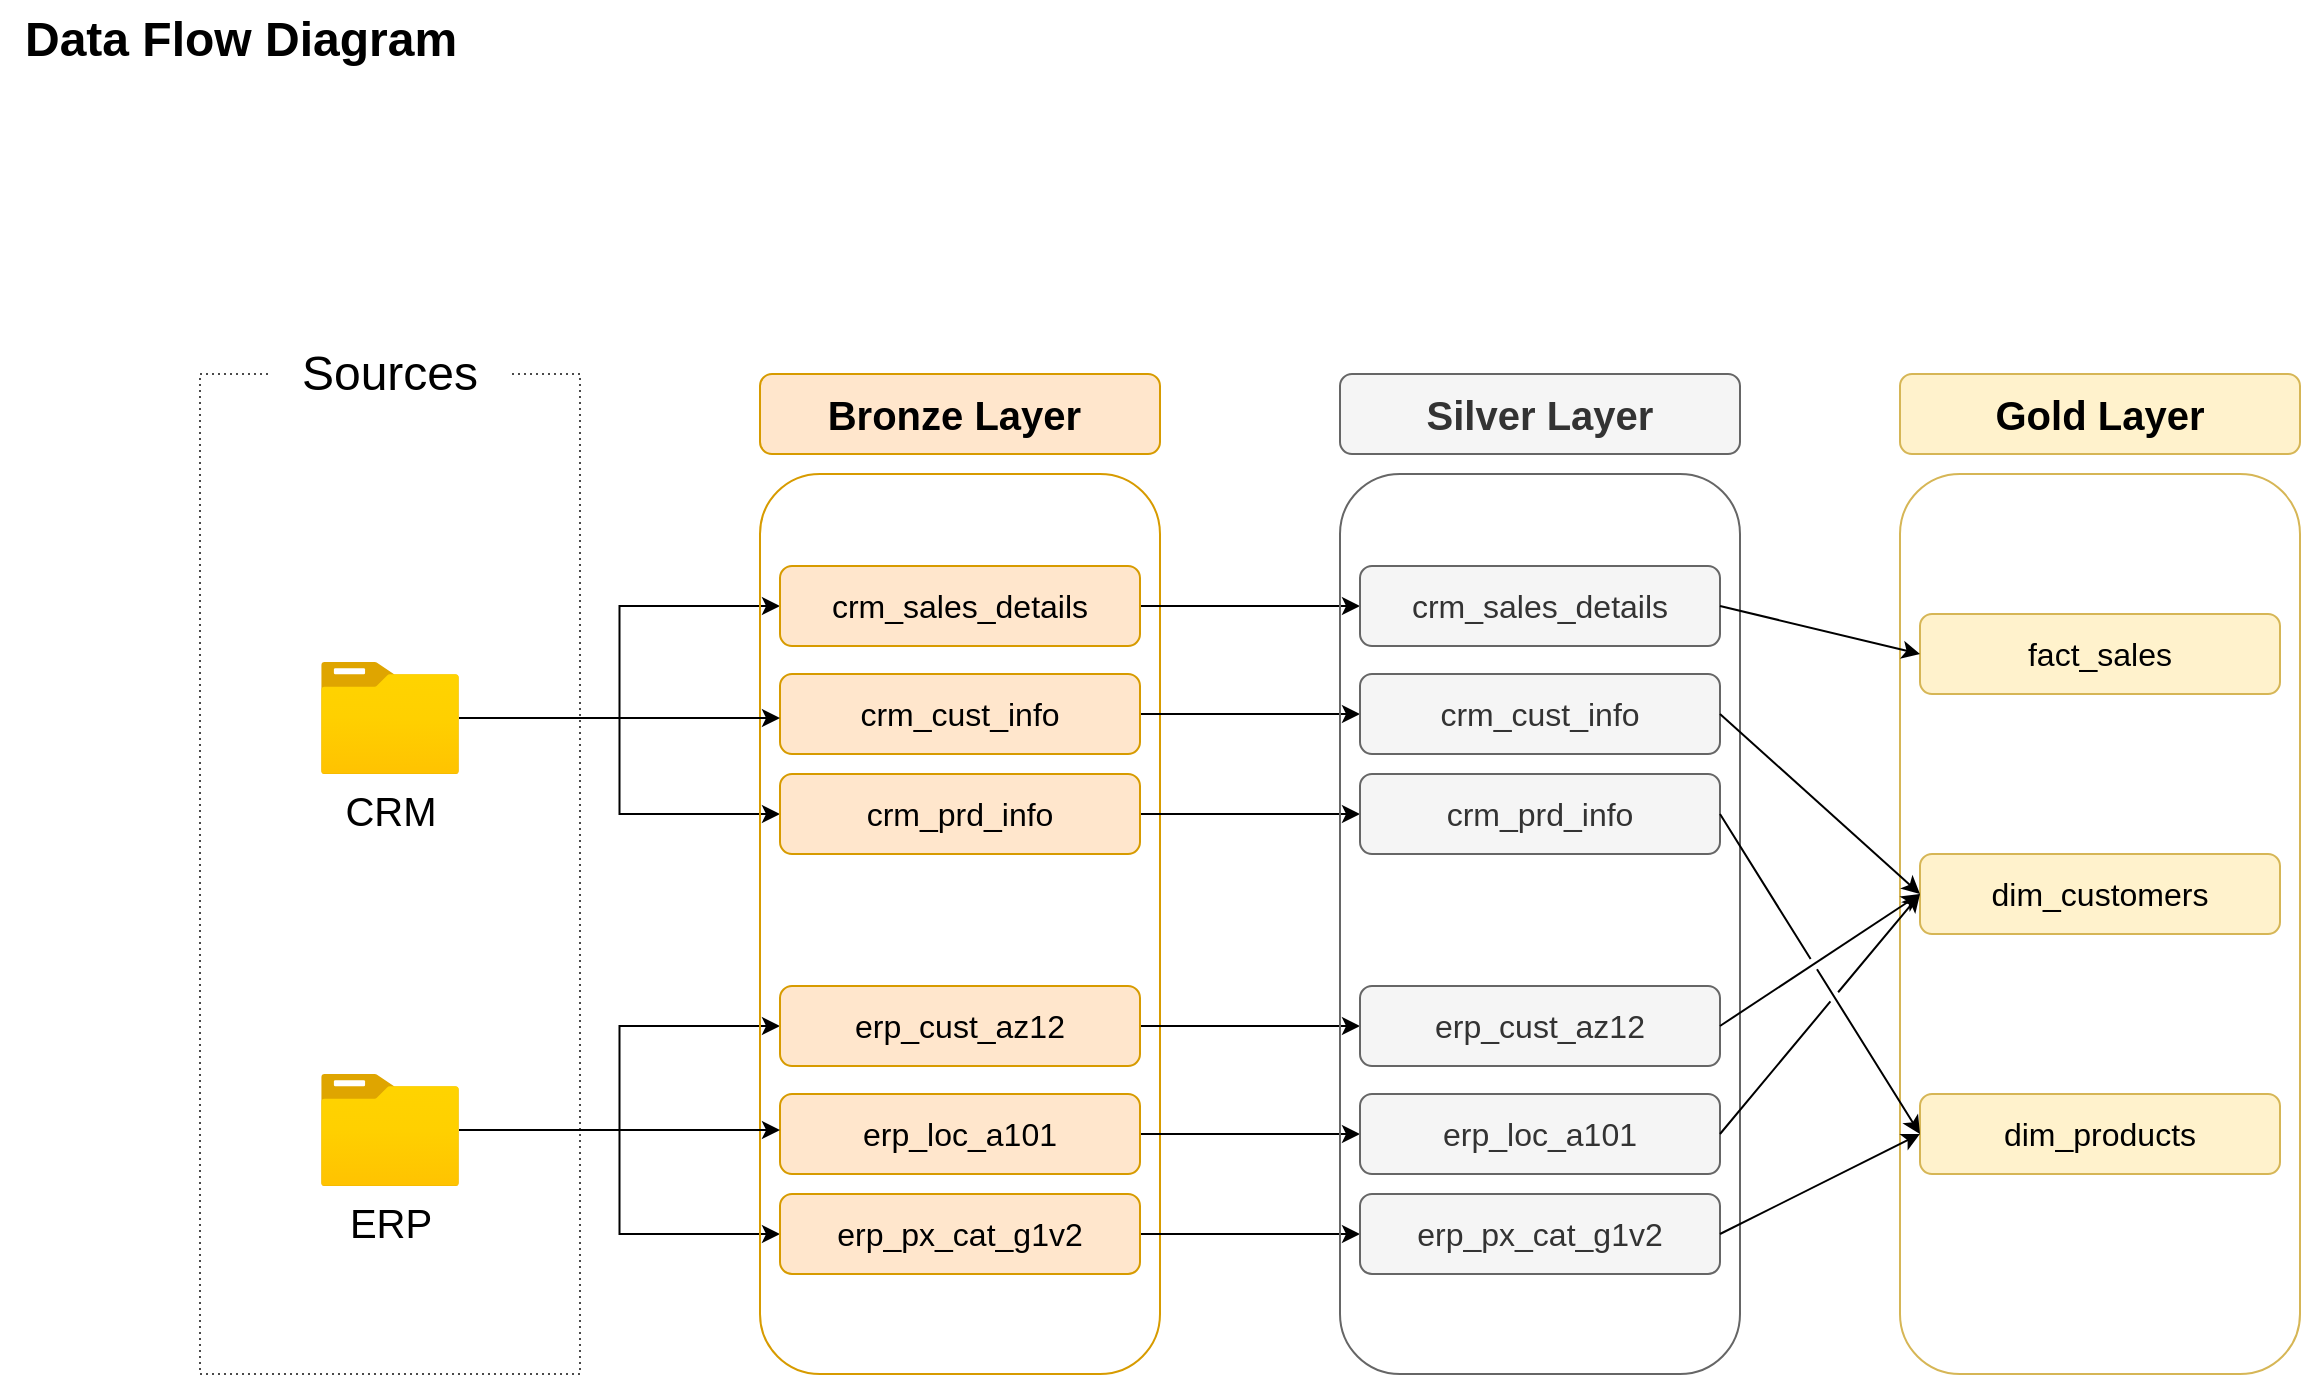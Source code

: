 <mxfile version="28.0.6">
  <diagram name="Page-1" id="rSOxBtowOviGpg66erL8">
    <mxGraphModel dx="2505" dy="1113" grid="1" gridSize="10" guides="1" tooltips="1" connect="1" arrows="1" fold="1" page="1" pageScale="1" pageWidth="827" pageHeight="1169" math="0" shadow="0">
      <root>
        <mxCell id="0" />
        <mxCell id="1" parent="0" />
        <mxCell id="xk_skPzHCur6IjUFcCWv-1" value="" style="rounded=0;whiteSpace=wrap;html=1;fillColor=none;dashed=1;dashPattern=1 2;strokeColor=light-dark(#4A4A4A,#EDEDED);" parent="1" vertex="1">
          <mxGeometry x="-680" y="200" width="190" height="500" as="geometry" />
        </mxCell>
        <mxCell id="xk_skPzHCur6IjUFcCWv-3" value="&lt;font style=&quot;font-size: 24px;&quot;&gt;Sources&lt;/font&gt;" style="rounded=0;whiteSpace=wrap;html=1;fillColor=default;strokeColor=none;" parent="1" vertex="1">
          <mxGeometry x="-645" y="180" width="120" height="40" as="geometry" />
        </mxCell>
        <mxCell id="xk_skPzHCur6IjUFcCWv-5" value="&lt;b&gt;&lt;font style=&quot;font-size: 24px;&quot;&gt;Data Flow Diagram&lt;/font&gt;&lt;/b&gt;" style="text;html=1;align=center;verticalAlign=middle;resizable=0;points=[];autosize=1;strokeColor=none;fillColor=none;" parent="1" vertex="1">
          <mxGeometry x="-780" y="13" width="240" height="40" as="geometry" />
        </mxCell>
        <mxCell id="xk_skPzHCur6IjUFcCWv-21" style="edgeStyle=orthogonalEdgeStyle;rounded=0;orthogonalLoop=1;jettySize=auto;html=1;entryX=0;entryY=0.5;entryDx=0;entryDy=0;" parent="1" source="xk_skPzHCur6IjUFcCWv-6" target="xk_skPzHCur6IjUFcCWv-13" edge="1">
          <mxGeometry relative="1" as="geometry" />
        </mxCell>
        <mxCell id="xk_skPzHCur6IjUFcCWv-22" style="edgeStyle=orthogonalEdgeStyle;rounded=0;orthogonalLoop=1;jettySize=auto;html=1;entryX=0;entryY=0.5;entryDx=0;entryDy=0;" parent="1" source="xk_skPzHCur6IjUFcCWv-6" target="xk_skPzHCur6IjUFcCWv-15" edge="1">
          <mxGeometry relative="1" as="geometry" />
        </mxCell>
        <mxCell id="xk_skPzHCur6IjUFcCWv-6" value="&lt;font style=&quot;font-size: 20px;&quot;&gt;CRM&lt;/font&gt;" style="image;aspect=fixed;html=1;points=[];align=center;fontSize=12;image=img/lib/azure2/general/Folder_Blank.svg;" parent="1" vertex="1">
          <mxGeometry x="-619.5" y="344" width="69" height="56.0" as="geometry" />
        </mxCell>
        <mxCell id="xk_skPzHCur6IjUFcCWv-25" style="edgeStyle=orthogonalEdgeStyle;rounded=0;orthogonalLoop=1;jettySize=auto;html=1;entryX=0;entryY=0.5;entryDx=0;entryDy=0;" parent="1" source="xk_skPzHCur6IjUFcCWv-7" target="xk_skPzHCur6IjUFcCWv-16" edge="1">
          <mxGeometry relative="1" as="geometry" />
        </mxCell>
        <mxCell id="xk_skPzHCur6IjUFcCWv-26" style="edgeStyle=orthogonalEdgeStyle;rounded=0;orthogonalLoop=1;jettySize=auto;html=1;entryX=0;entryY=0.5;entryDx=0;entryDy=0;" parent="1" source="xk_skPzHCur6IjUFcCWv-7" target="xk_skPzHCur6IjUFcCWv-18" edge="1">
          <mxGeometry relative="1" as="geometry" />
        </mxCell>
        <mxCell id="xk_skPzHCur6IjUFcCWv-7" value="&lt;font style=&quot;font-size: 20px;&quot;&gt;ERP&lt;/font&gt;" style="image;aspect=fixed;html=1;points=[];align=center;fontSize=12;image=img/lib/azure2/general/Folder_Blank.svg;" parent="1" vertex="1">
          <mxGeometry x="-619.5" y="550" width="69" height="56.0" as="geometry" />
        </mxCell>
        <mxCell id="xk_skPzHCur6IjUFcCWv-10" value="" style="rounded=1;whiteSpace=wrap;html=1;fillColor=none;strokeColor=#d79b00;" parent="1" vertex="1">
          <mxGeometry x="-400" y="250" width="200" height="450" as="geometry" />
        </mxCell>
        <mxCell id="xk_skPzHCur6IjUFcCWv-11" value="&lt;font style=&quot;font-size: 20px;&quot;&gt;&lt;b&gt;Bronze Layer&amp;nbsp;&lt;/b&gt;&lt;/font&gt;" style="rounded=1;whiteSpace=wrap;html=1;fillColor=#ffe6cc;strokeColor=#d79b00;" parent="1" vertex="1">
          <mxGeometry x="-400" y="200" width="200" height="40" as="geometry" />
        </mxCell>
        <mxCell id="OovH7cgNl-PpNwrnonHp-9" style="edgeStyle=orthogonalEdgeStyle;rounded=0;orthogonalLoop=1;jettySize=auto;html=1;exitX=1;exitY=0.5;exitDx=0;exitDy=0;entryX=0;entryY=0.5;entryDx=0;entryDy=0;" parent="1" source="xk_skPzHCur6IjUFcCWv-13" target="OovH7cgNl-PpNwrnonHp-3" edge="1">
          <mxGeometry relative="1" as="geometry" />
        </mxCell>
        <mxCell id="xk_skPzHCur6IjUFcCWv-13" value="&lt;span style=&quot;font-size: 16px;&quot;&gt;crm_sales_details&lt;/span&gt;" style="rounded=1;whiteSpace=wrap;html=1;fillColor=#ffe6cc;strokeColor=#d79b00;" parent="1" vertex="1">
          <mxGeometry x="-390" y="296" width="180" height="40" as="geometry" />
        </mxCell>
        <mxCell id="OovH7cgNl-PpNwrnonHp-10" style="edgeStyle=orthogonalEdgeStyle;rounded=0;orthogonalLoop=1;jettySize=auto;html=1;exitX=1;exitY=0.5;exitDx=0;exitDy=0;" parent="1" source="xk_skPzHCur6IjUFcCWv-14" target="OovH7cgNl-PpNwrnonHp-4" edge="1">
          <mxGeometry relative="1" as="geometry" />
        </mxCell>
        <mxCell id="xk_skPzHCur6IjUFcCWv-14" value="&lt;span style=&quot;font-size: 16px;&quot;&gt;crm_cust_info&lt;/span&gt;" style="rounded=1;whiteSpace=wrap;html=1;fillColor=#ffe6cc;strokeColor=#d79b00;" parent="1" vertex="1">
          <mxGeometry x="-390" y="350" width="180" height="40" as="geometry" />
        </mxCell>
        <mxCell id="OovH7cgNl-PpNwrnonHp-11" style="edgeStyle=orthogonalEdgeStyle;rounded=0;orthogonalLoop=1;jettySize=auto;html=1;exitX=1;exitY=0.5;exitDx=0;exitDy=0;entryX=0;entryY=0.5;entryDx=0;entryDy=0;" parent="1" source="xk_skPzHCur6IjUFcCWv-15" target="OovH7cgNl-PpNwrnonHp-5" edge="1">
          <mxGeometry relative="1" as="geometry" />
        </mxCell>
        <mxCell id="xk_skPzHCur6IjUFcCWv-15" value="&lt;span style=&quot;font-size: 16px;&quot;&gt;crm_prd_info&lt;/span&gt;" style="rounded=1;whiteSpace=wrap;html=1;fillColor=#ffe6cc;strokeColor=#d79b00;" parent="1" vertex="1">
          <mxGeometry x="-390" y="400" width="180" height="40" as="geometry" />
        </mxCell>
        <mxCell id="OovH7cgNl-PpNwrnonHp-12" style="edgeStyle=orthogonalEdgeStyle;rounded=0;orthogonalLoop=1;jettySize=auto;html=1;exitX=1;exitY=0.5;exitDx=0;exitDy=0;entryX=0;entryY=0.5;entryDx=0;entryDy=0;" parent="1" source="xk_skPzHCur6IjUFcCWv-16" target="OovH7cgNl-PpNwrnonHp-6" edge="1">
          <mxGeometry relative="1" as="geometry" />
        </mxCell>
        <mxCell id="xk_skPzHCur6IjUFcCWv-16" value="&lt;span style=&quot;font-size: 16px;&quot;&gt;erp_cust_az12&lt;/span&gt;" style="rounded=1;whiteSpace=wrap;html=1;fillColor=#ffe6cc;strokeColor=#d79b00;" parent="1" vertex="1">
          <mxGeometry x="-390" y="506" width="180" height="40" as="geometry" />
        </mxCell>
        <mxCell id="OovH7cgNl-PpNwrnonHp-13" style="edgeStyle=orthogonalEdgeStyle;rounded=0;orthogonalLoop=1;jettySize=auto;html=1;exitX=1;exitY=0.5;exitDx=0;exitDy=0;entryX=0;entryY=0.5;entryDx=0;entryDy=0;" parent="1" source="xk_skPzHCur6IjUFcCWv-17" target="OovH7cgNl-PpNwrnonHp-7" edge="1">
          <mxGeometry relative="1" as="geometry" />
        </mxCell>
        <mxCell id="xk_skPzHCur6IjUFcCWv-17" value="&lt;span style=&quot;font-size: 16px;&quot;&gt;erp_loc_a101&lt;/span&gt;" style="rounded=1;whiteSpace=wrap;html=1;fillColor=#ffe6cc;strokeColor=#d79b00;" parent="1" vertex="1">
          <mxGeometry x="-390" y="560" width="180" height="40" as="geometry" />
        </mxCell>
        <mxCell id="OovH7cgNl-PpNwrnonHp-14" style="edgeStyle=orthogonalEdgeStyle;rounded=0;orthogonalLoop=1;jettySize=auto;html=1;exitX=1;exitY=0.5;exitDx=0;exitDy=0;entryX=0;entryY=0.5;entryDx=0;entryDy=0;" parent="1" source="xk_skPzHCur6IjUFcCWv-18" target="OovH7cgNl-PpNwrnonHp-8" edge="1">
          <mxGeometry relative="1" as="geometry" />
        </mxCell>
        <mxCell id="xk_skPzHCur6IjUFcCWv-18" value="&lt;span style=&quot;font-size: 16px;&quot;&gt;erp_px_cat_g1v2&lt;/span&gt;" style="rounded=1;whiteSpace=wrap;html=1;fillColor=#ffe6cc;strokeColor=#d79b00;" parent="1" vertex="1">
          <mxGeometry x="-390" y="610" width="180" height="40" as="geometry" />
        </mxCell>
        <mxCell id="xk_skPzHCur6IjUFcCWv-19" style="edgeStyle=orthogonalEdgeStyle;rounded=0;orthogonalLoop=1;jettySize=auto;html=1;" parent="1" source="xk_skPzHCur6IjUFcCWv-6" edge="1">
          <mxGeometry relative="1" as="geometry">
            <mxPoint x="-390" y="372" as="targetPoint" />
          </mxGeometry>
        </mxCell>
        <mxCell id="xk_skPzHCur6IjUFcCWv-24" style="edgeStyle=orthogonalEdgeStyle;rounded=0;orthogonalLoop=1;jettySize=auto;html=1;entryX=0.05;entryY=0.729;entryDx=0;entryDy=0;entryPerimeter=0;" parent="1" source="xk_skPzHCur6IjUFcCWv-7" target="xk_skPzHCur6IjUFcCWv-10" edge="1">
          <mxGeometry relative="1" as="geometry" />
        </mxCell>
        <mxCell id="OovH7cgNl-PpNwrnonHp-1" value="" style="rounded=1;whiteSpace=wrap;html=1;fillColor=none;strokeColor=#666666;fontColor=#333333;" parent="1" vertex="1">
          <mxGeometry x="-110" y="250" width="200" height="450" as="geometry" />
        </mxCell>
        <mxCell id="OovH7cgNl-PpNwrnonHp-2" value="&lt;span style=&quot;font-size: 20px;&quot;&gt;&lt;b&gt;Silver Layer&lt;/b&gt;&lt;/span&gt;" style="rounded=1;whiteSpace=wrap;html=1;fillColor=#f5f5f5;strokeColor=#666666;fontColor=#333333;" parent="1" vertex="1">
          <mxGeometry x="-110" y="200" width="200" height="40" as="geometry" />
        </mxCell>
        <mxCell id="OovH7cgNl-PpNwrnonHp-3" value="&lt;span style=&quot;font-size: 16px;&quot;&gt;crm_sales_details&lt;/span&gt;" style="rounded=1;whiteSpace=wrap;html=1;fillColor=#f5f5f5;strokeColor=#666666;fontColor=#333333;" parent="1" vertex="1">
          <mxGeometry x="-100" y="296" width="180" height="40" as="geometry" />
        </mxCell>
        <mxCell id="OovH7cgNl-PpNwrnonHp-4" value="&lt;span style=&quot;font-size: 16px;&quot;&gt;crm_cust_info&lt;/span&gt;" style="rounded=1;whiteSpace=wrap;html=1;fillColor=#f5f5f5;strokeColor=#666666;fontColor=#333333;" parent="1" vertex="1">
          <mxGeometry x="-100" y="350" width="180" height="40" as="geometry" />
        </mxCell>
        <mxCell id="OovH7cgNl-PpNwrnonHp-5" value="&lt;span style=&quot;font-size: 16px;&quot;&gt;crm_prd_info&lt;/span&gt;" style="rounded=1;whiteSpace=wrap;html=1;fillColor=#f5f5f5;strokeColor=#666666;fontColor=#333333;" parent="1" vertex="1">
          <mxGeometry x="-100" y="400" width="180" height="40" as="geometry" />
        </mxCell>
        <mxCell id="OovH7cgNl-PpNwrnonHp-6" value="&lt;span style=&quot;font-size: 16px;&quot;&gt;erp_cust_az12&lt;/span&gt;" style="rounded=1;whiteSpace=wrap;html=1;fillColor=#f5f5f5;strokeColor=#666666;fontColor=#333333;" parent="1" vertex="1">
          <mxGeometry x="-100" y="506" width="180" height="40" as="geometry" />
        </mxCell>
        <mxCell id="OovH7cgNl-PpNwrnonHp-7" value="&lt;span style=&quot;font-size: 16px;&quot;&gt;erp_loc_a101&lt;/span&gt;" style="rounded=1;whiteSpace=wrap;html=1;fillColor=#f5f5f5;strokeColor=#666666;fontColor=#333333;" parent="1" vertex="1">
          <mxGeometry x="-100" y="560" width="180" height="40" as="geometry" />
        </mxCell>
        <mxCell id="OovH7cgNl-PpNwrnonHp-8" value="&lt;span style=&quot;font-size: 16px;&quot;&gt;erp_px_cat_g1v2&lt;/span&gt;" style="rounded=1;whiteSpace=wrap;html=1;fillColor=#f5f5f5;strokeColor=#666666;fontColor=#333333;" parent="1" vertex="1">
          <mxGeometry x="-100" y="610" width="180" height="40" as="geometry" />
        </mxCell>
        <mxCell id="nS23D8uqmVZFycNlJ3YJ-1" value="" style="rounded=1;whiteSpace=wrap;html=1;fillColor=none;strokeColor=#d6b656;" vertex="1" parent="1">
          <mxGeometry x="170" y="250" width="200" height="450" as="geometry" />
        </mxCell>
        <mxCell id="nS23D8uqmVZFycNlJ3YJ-2" value="&lt;font style=&quot;font-size: 20px;&quot;&gt;&lt;b&gt;Gold Layer&lt;/b&gt;&lt;/font&gt;" style="rounded=1;whiteSpace=wrap;html=1;fillColor=#fff2cc;strokeColor=#d6b656;" vertex="1" parent="1">
          <mxGeometry x="170" y="200" width="200" height="40" as="geometry" />
        </mxCell>
        <mxCell id="nS23D8uqmVZFycNlJ3YJ-3" value="&lt;span style=&quot;font-size: 16px;&quot;&gt;fact_sales&lt;/span&gt;" style="rounded=1;whiteSpace=wrap;html=1;fillColor=#fff2cc;strokeColor=#d6b656;" vertex="1" parent="1">
          <mxGeometry x="180" y="320" width="180" height="40" as="geometry" />
        </mxCell>
        <mxCell id="nS23D8uqmVZFycNlJ3YJ-4" value="&lt;span style=&quot;font-size: 16px;&quot;&gt;dim_customers&lt;/span&gt;" style="rounded=1;whiteSpace=wrap;html=1;fillColor=#fff2cc;strokeColor=#d6b656;" vertex="1" parent="1">
          <mxGeometry x="180" y="440" width="180" height="40" as="geometry" />
        </mxCell>
        <mxCell id="nS23D8uqmVZFycNlJ3YJ-5" value="&lt;span style=&quot;font-size: 16px;&quot;&gt;dim_products&lt;/span&gt;" style="rounded=1;whiteSpace=wrap;html=1;fillColor=#fff2cc;strokeColor=#d6b656;" vertex="1" parent="1">
          <mxGeometry x="180" y="560" width="180" height="40" as="geometry" />
        </mxCell>
        <mxCell id="nS23D8uqmVZFycNlJ3YJ-10" value="" style="endArrow=classic;html=1;rounded=0;entryX=0;entryY=0.5;entryDx=0;entryDy=0;exitX=1;exitY=0.5;exitDx=0;exitDy=0;" edge="1" parent="1" source="OovH7cgNl-PpNwrnonHp-3" target="nS23D8uqmVZFycNlJ3YJ-3">
          <mxGeometry width="50" height="50" relative="1" as="geometry">
            <mxPoint x="-130" y="510" as="sourcePoint" />
            <mxPoint x="-80" y="460" as="targetPoint" />
          </mxGeometry>
        </mxCell>
        <mxCell id="nS23D8uqmVZFycNlJ3YJ-11" value="" style="endArrow=classic;html=1;rounded=0;entryX=0;entryY=0.5;entryDx=0;entryDy=0;exitX=1;exitY=0.5;exitDx=0;exitDy=0;jumpStyle=gap;" edge="1" parent="1" source="OovH7cgNl-PpNwrnonHp-4" target="nS23D8uqmVZFycNlJ3YJ-4">
          <mxGeometry width="50" height="50" relative="1" as="geometry">
            <mxPoint x="90" y="326" as="sourcePoint" />
            <mxPoint x="190" y="430" as="targetPoint" />
          </mxGeometry>
        </mxCell>
        <mxCell id="nS23D8uqmVZFycNlJ3YJ-13" value="" style="endArrow=classic;html=1;rounded=0;entryX=0;entryY=0.5;entryDx=0;entryDy=0;exitX=1;exitY=0.5;exitDx=0;exitDy=0;jumpStyle=gap;" edge="1" parent="1" source="OovH7cgNl-PpNwrnonHp-6" target="nS23D8uqmVZFycNlJ3YJ-4">
          <mxGeometry width="50" height="50" relative="1" as="geometry">
            <mxPoint x="90" y="380" as="sourcePoint" />
            <mxPoint x="190" y="484" as="targetPoint" />
          </mxGeometry>
        </mxCell>
        <mxCell id="nS23D8uqmVZFycNlJ3YJ-14" value="" style="endArrow=classic;html=1;rounded=0;entryX=0;entryY=0.5;entryDx=0;entryDy=0;exitX=1;exitY=0.5;exitDx=0;exitDy=0;jumpStyle=gap;" edge="1" parent="1" source="OovH7cgNl-PpNwrnonHp-5" target="nS23D8uqmVZFycNlJ3YJ-5">
          <mxGeometry width="50" height="50" relative="1" as="geometry">
            <mxPoint x="90" y="380" as="sourcePoint" />
            <mxPoint x="190" y="484" as="targetPoint" />
          </mxGeometry>
        </mxCell>
        <mxCell id="nS23D8uqmVZFycNlJ3YJ-15" value="" style="endArrow=classic;html=1;rounded=0;entryX=0;entryY=0.5;entryDx=0;entryDy=0;exitX=1;exitY=0.5;exitDx=0;exitDy=0;jumpStyle=gap;" edge="1" parent="1" source="OovH7cgNl-PpNwrnonHp-7" target="nS23D8uqmVZFycNlJ3YJ-4">
          <mxGeometry width="50" height="50" relative="1" as="geometry">
            <mxPoint x="90" y="430" as="sourcePoint" />
            <mxPoint x="190" y="534" as="targetPoint" />
          </mxGeometry>
        </mxCell>
        <mxCell id="nS23D8uqmVZFycNlJ3YJ-16" value="" style="endArrow=classic;html=1;rounded=0;entryX=0;entryY=0.5;entryDx=0;entryDy=0;exitX=1;exitY=0.5;exitDx=0;exitDy=0;jumpStyle=gap;" edge="1" parent="1" source="OovH7cgNl-PpNwrnonHp-8" target="nS23D8uqmVZFycNlJ3YJ-5">
          <mxGeometry width="50" height="50" relative="1" as="geometry">
            <mxPoint x="90" y="590" as="sourcePoint" />
            <mxPoint x="190" y="484" as="targetPoint" />
          </mxGeometry>
        </mxCell>
      </root>
    </mxGraphModel>
  </diagram>
</mxfile>
